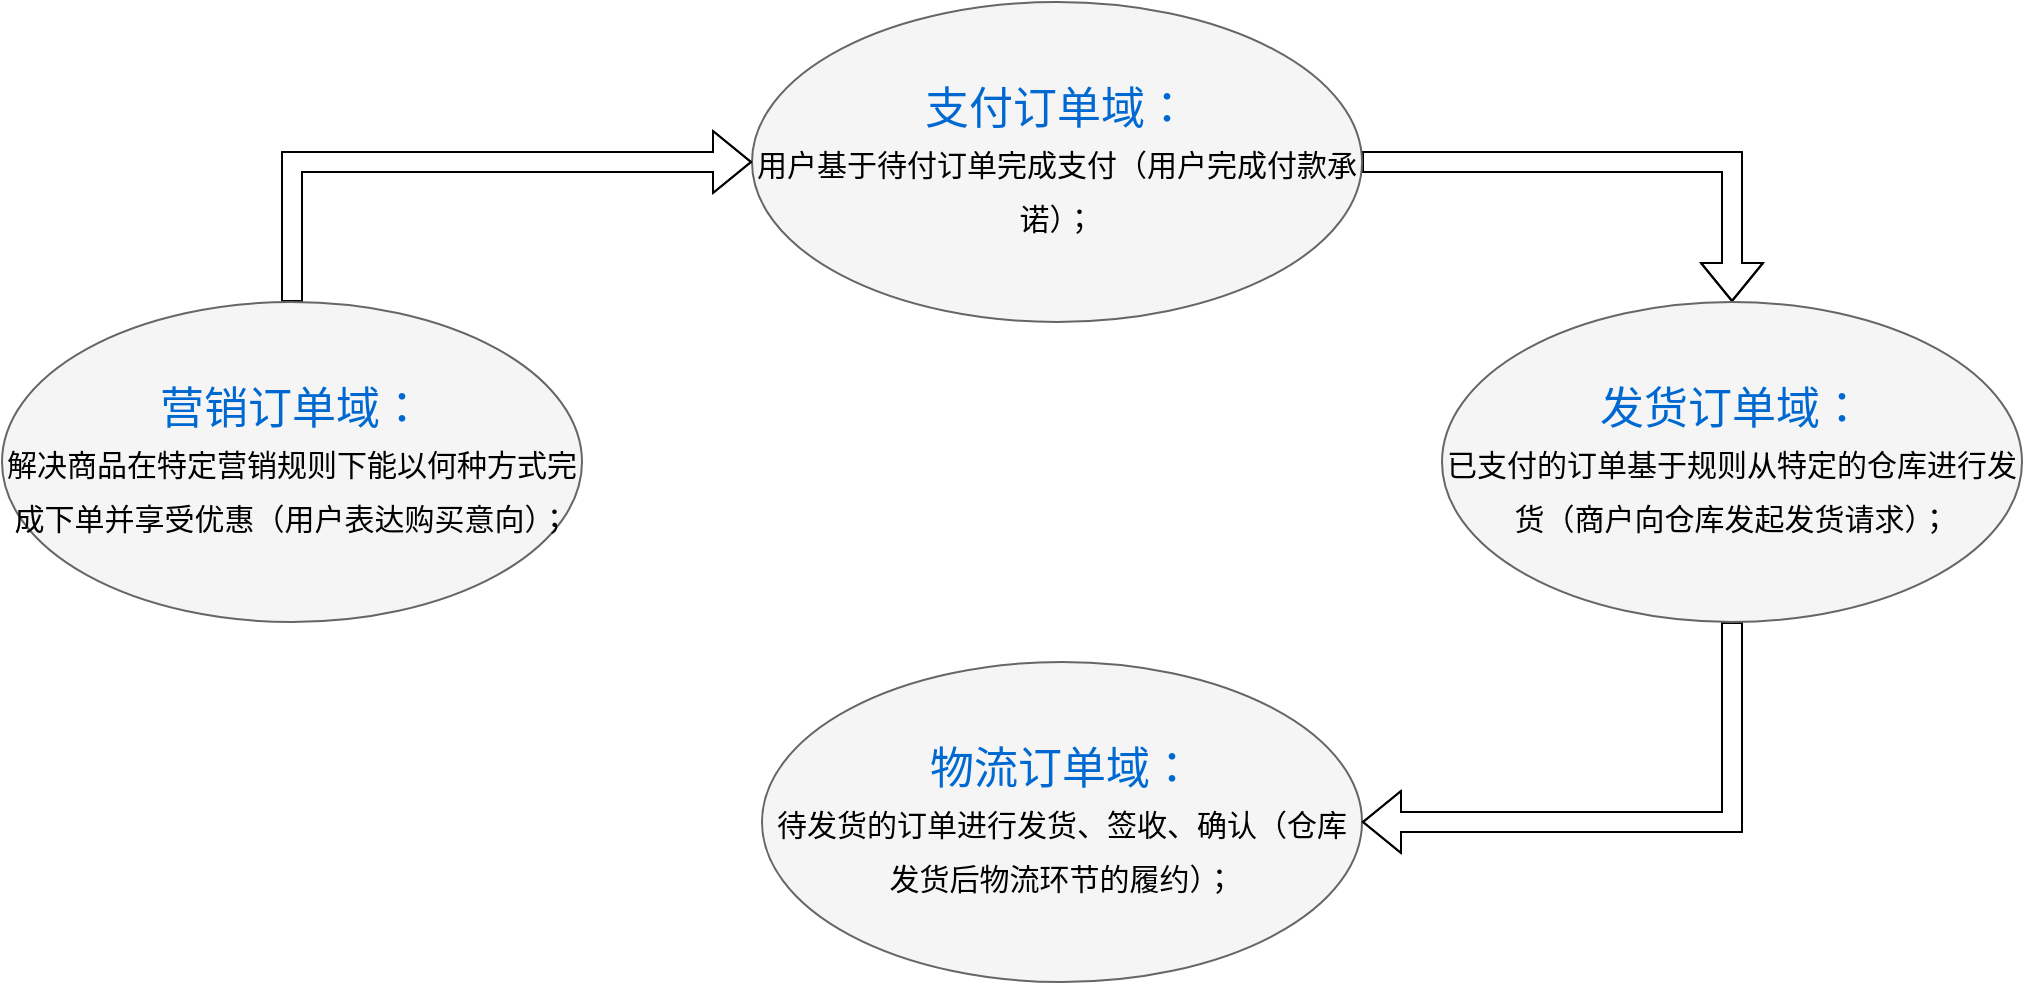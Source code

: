 <mxfile version="14.4.3" type="github">
  <diagram name="Page-1" id="dd472eb7-4b8b-5cd9-a60b-b15522922e76">
    <mxGraphModel dx="1186" dy="796" grid="1" gridSize="10" guides="1" tooltips="1" connect="1" arrows="1" fold="1" page="1" pageScale="1" pageWidth="1100" pageHeight="850" background="#ffffff" math="0" shadow="0">
      <root>
        <mxCell id="0" />
        <mxCell id="1" parent="0" />
        <mxCell id="64iI4LIjdfQE9EuhD1sA-2" style="edgeStyle=orthogonalEdgeStyle;shape=flexArrow;rounded=0;orthogonalLoop=1;jettySize=auto;html=1;exitX=1;exitY=0.5;exitDx=0;exitDy=0;entryX=0.5;entryY=0;entryDx=0;entryDy=0;" edge="1" parent="1" source="45236fa5f4b8e91a-1" target="45236fa5f4b8e91a-6">
          <mxGeometry relative="1" as="geometry" />
        </mxCell>
        <mxCell id="45236fa5f4b8e91a-1" value="支付订单域：&lt;br&gt;&lt;font style=&quot;font-size: 15px&quot; color=&quot;#000000&quot;&gt;用户基于待付订单完成支付（用户完成付款承诺）；&lt;/font&gt;" style="ellipse;whiteSpace=wrap;html=1;rounded=0;shadow=0;dashed=0;comic=0;fontFamily=Verdana;fontSize=22;fontColor=#0069D1;fillColor=#f5f5f5;strokeColor=#666666;" parent="1" vertex="1">
          <mxGeometry x="395" y="130" width="305" height="160" as="geometry" />
        </mxCell>
        <mxCell id="45236fa5f4b8e91a-3" value="物流订单域：&lt;br&gt;&lt;font style=&quot;font-size: 15px&quot; color=&quot;#000000&quot;&gt;待发货的订单进行发货、签收、确认（仓库发货后物流环节的履约）；&lt;/font&gt;" style="ellipse;whiteSpace=wrap;html=1;rounded=0;shadow=0;dashed=0;comic=0;fontFamily=Verdana;fontSize=22;fontColor=#0069D1;fillColor=#f5f5f5;strokeColor=#666666;" parent="1" vertex="1">
          <mxGeometry x="400" y="460" width="300" height="160" as="geometry" />
        </mxCell>
        <mxCell id="64iI4LIjdfQE9EuhD1sA-1" style="edgeStyle=orthogonalEdgeStyle;shape=flexArrow;rounded=0;orthogonalLoop=1;jettySize=auto;html=1;exitX=0.5;exitY=0;exitDx=0;exitDy=0;" edge="1" parent="1" source="45236fa5f4b8e91a-5" target="45236fa5f4b8e91a-1">
          <mxGeometry relative="1" as="geometry" />
        </mxCell>
        <mxCell id="45236fa5f4b8e91a-5" value="营销订单域：&lt;br&gt;&lt;font style=&quot;font-size: 15px&quot; color=&quot;#000000&quot;&gt;解决商品在特定营销规则下能以何种方式完成下单并享受优惠（用户表达购买意向）；&lt;/font&gt;" style="ellipse;whiteSpace=wrap;html=1;rounded=0;shadow=0;dashed=0;comic=0;fontFamily=Verdana;fontSize=22;fontColor=#0069D1;fillColor=#f5f5f5;strokeColor=#666666;" parent="1" vertex="1">
          <mxGeometry x="20" y="280" width="290" height="160" as="geometry" />
        </mxCell>
        <mxCell id="64iI4LIjdfQE9EuhD1sA-4" style="edgeStyle=orthogonalEdgeStyle;shape=flexArrow;rounded=0;orthogonalLoop=1;jettySize=auto;html=1;entryX=1;entryY=0.5;entryDx=0;entryDy=0;" edge="1" parent="1" source="45236fa5f4b8e91a-6" target="45236fa5f4b8e91a-3">
          <mxGeometry relative="1" as="geometry">
            <mxPoint x="885" y="560" as="targetPoint" />
            <Array as="points">
              <mxPoint x="885" y="540" />
            </Array>
          </mxGeometry>
        </mxCell>
        <mxCell id="45236fa5f4b8e91a-6" value="发货订单域：&lt;br&gt;&lt;font style=&quot;font-size: 15px&quot; color=&quot;#000000&quot;&gt;已支付的订单基于规则从特定的仓库进行发货（商户向仓库发起发货请求）；&lt;/font&gt;" style="ellipse;whiteSpace=wrap;html=1;rounded=0;shadow=0;dashed=0;comic=0;fontFamily=Verdana;fontSize=22;fontColor=#0069D1;fillColor=#f5f5f5;strokeColor=#666666;" parent="1" vertex="1">
          <mxGeometry x="740" y="280" width="290" height="160" as="geometry" />
        </mxCell>
      </root>
    </mxGraphModel>
  </diagram>
</mxfile>
